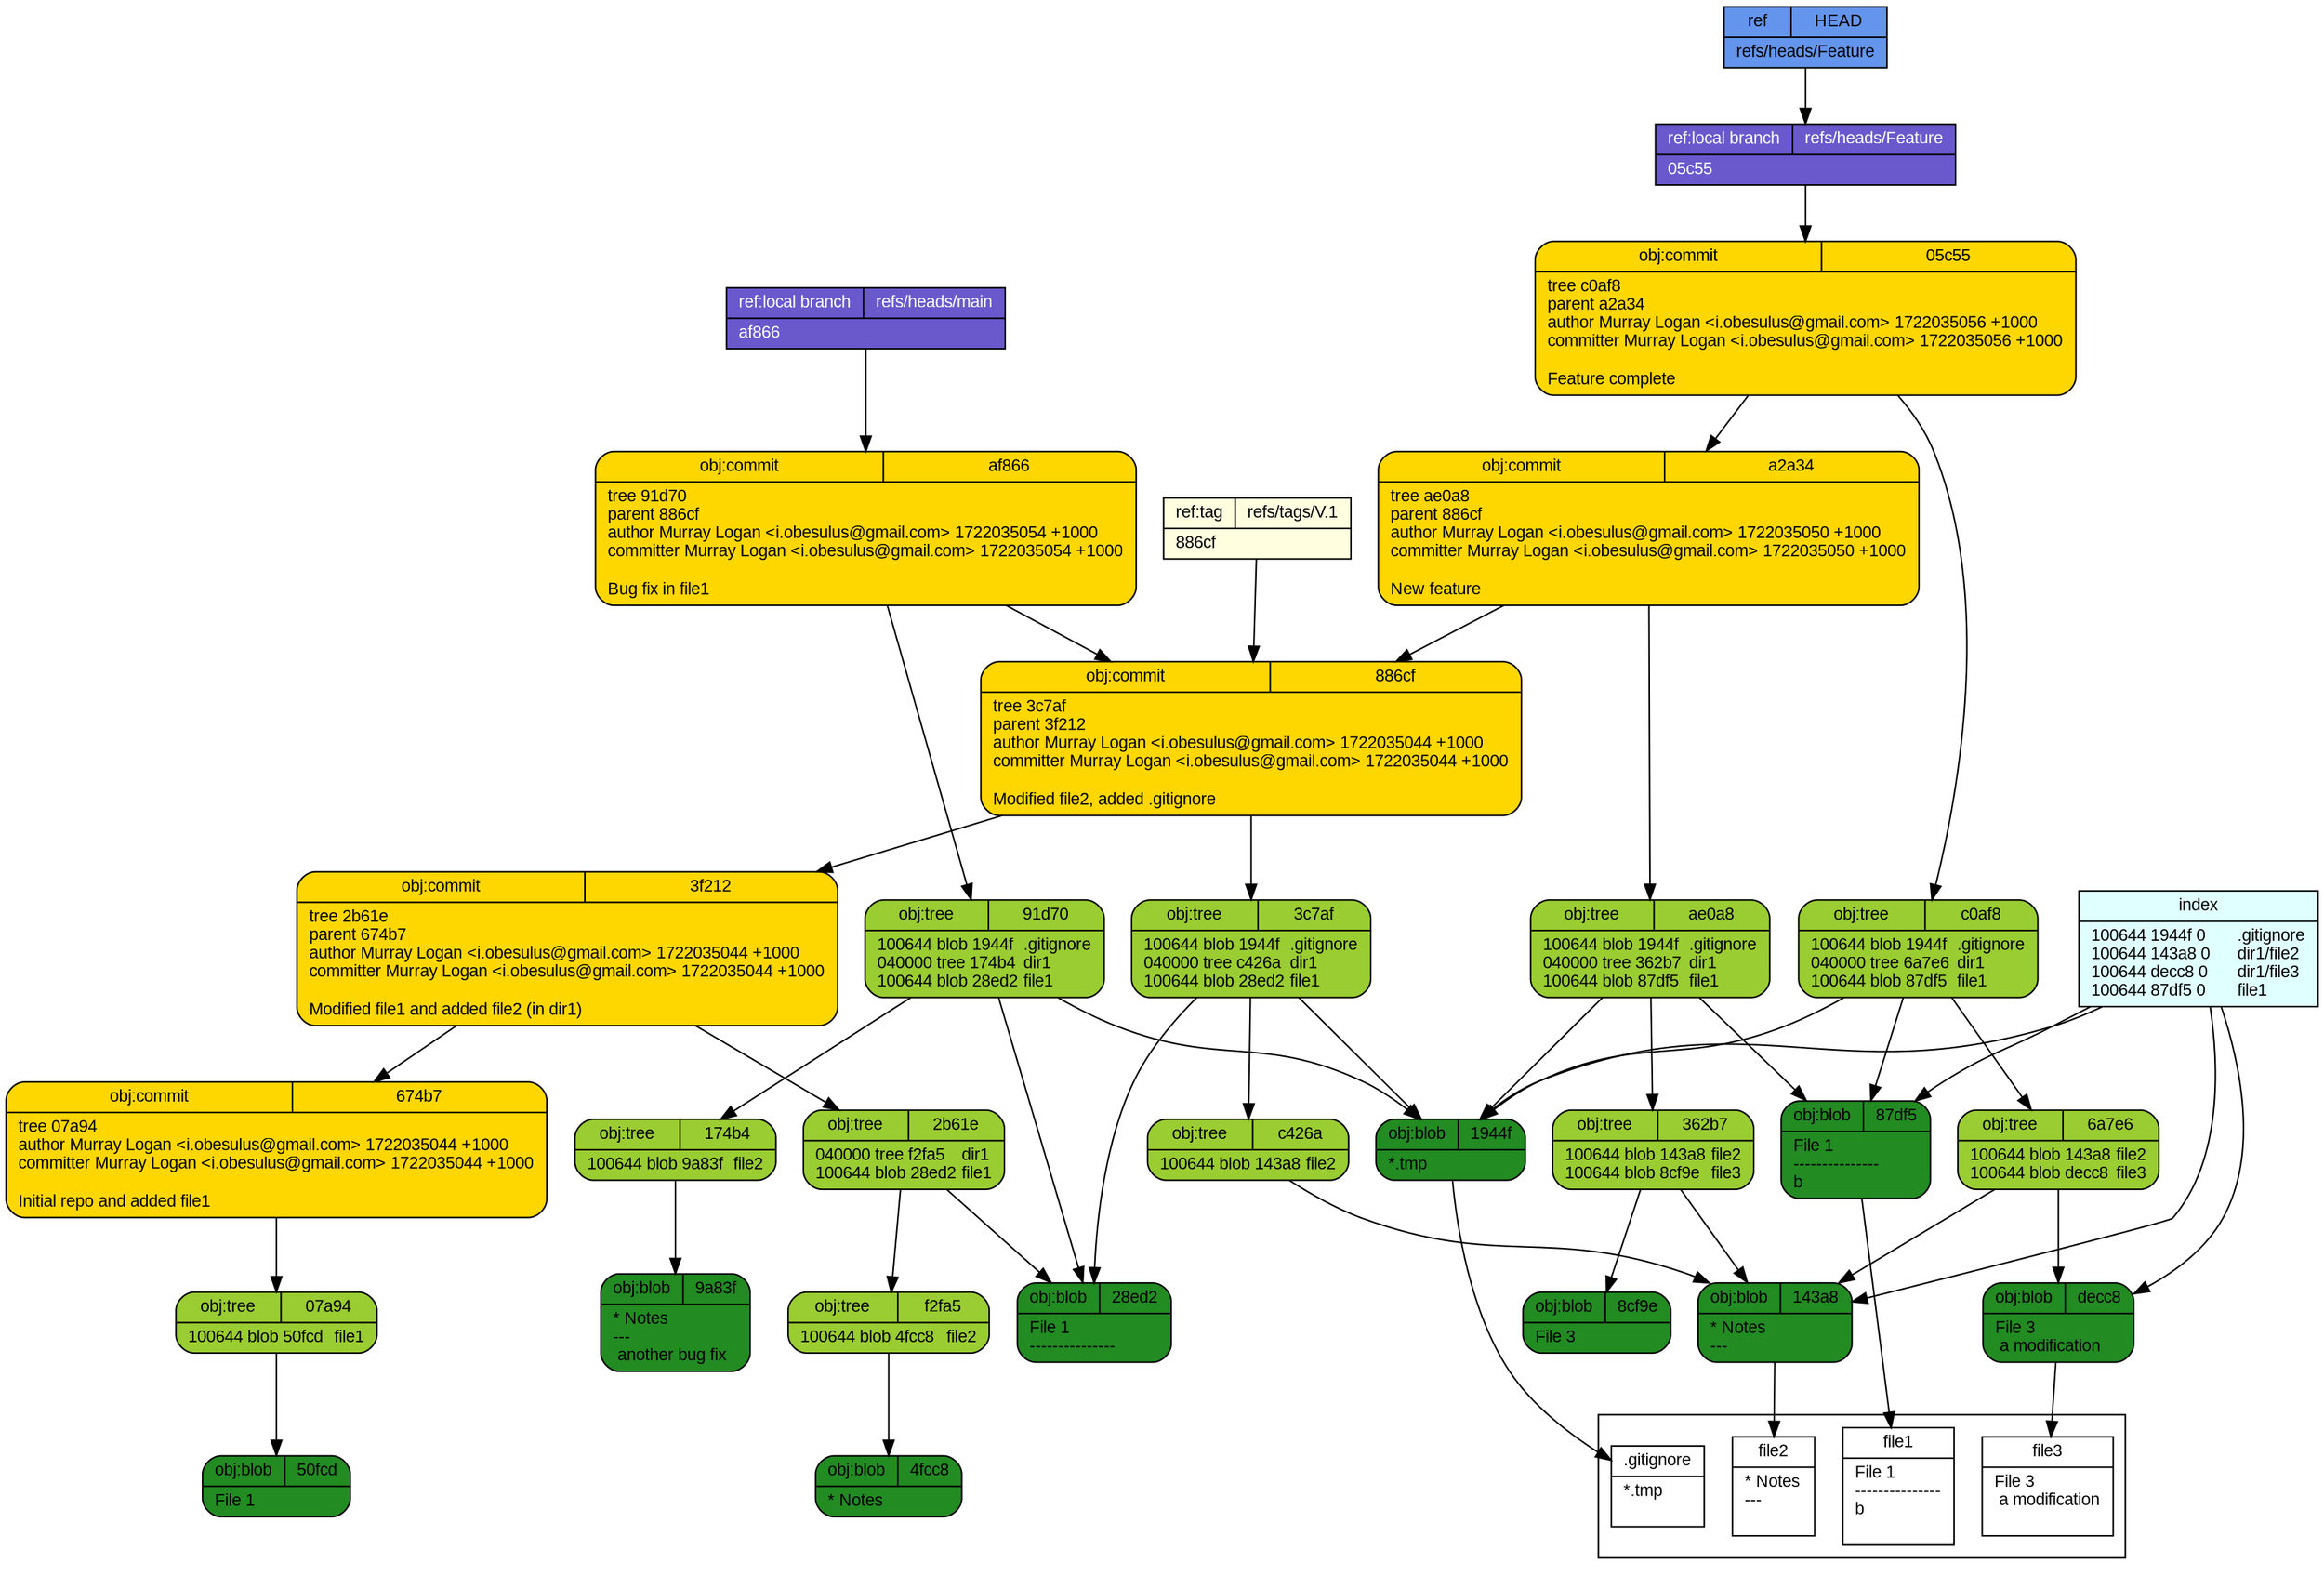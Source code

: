 digraph structs {
  node [shape=record,fontsize=11,fontname="arial"];
  rankdir="TB";
  _3c7af [fillcolor="yellowgreen", style="filled,rounded", label="{{obj:tree|3c7af}|100644\ blob\ 1944f\	\.gitignore\l040000\ tree\ c426a\	dir1\l100644\ blob\ 28ed2\	file1\l}"]  _3c7af -> _1944f
  _3c7af -> _c426a
  _3c7af -> _28ed2
  _c0af8 [fillcolor="yellowgreen", style="filled,rounded", label="{{obj:tree|c0af8}|100644\ blob\ 1944f\	\.gitignore\l040000\ tree\ 6a7e6\	dir1\l100644\ blob\ 87df5\	file1\l}"]  _c0af8 -> _1944f
  _c0af8 -> _6a7e6
  _c0af8 -> _87df5
  _91d70 [fillcolor="yellowgreen", style="filled,rounded", label="{{obj:tree|91d70}|100644\ blob\ 1944f\	\.gitignore\l040000\ tree\ 174b4\	dir1\l100644\ blob\ 28ed2\	file1\l}"]  _91d70 -> _1944f
  _91d70 -> _174b4
  _91d70 -> _28ed2
  _f2fa5 [fillcolor="yellowgreen", style="filled,rounded", label="{{obj:tree|f2fa5}|100644\ blob\ 4fcc8\	file2\l}"]  _f2fa5 -> _4fcc8
  _174b4 [fillcolor="yellowgreen", style="filled,rounded", label="{{obj:tree|174b4}|100644\ blob\ 9a83f\	file2\l}"]  _174b4 -> _9a83f
  _07a94 [fillcolor="yellowgreen", style="filled,rounded", label="{{obj:tree|07a94}|100644\ blob\ 50fcd\	file1\l}"]  _07a94 -> _50fcd
  _af866 [fillcolor="gold", style="filled,rounded", label="{{obj:commit|af866}|tree\ 91d70\lparent\ 886cf\lauthor\ Murray\ Logan\ \<i\.obesulus\@gmail\.com\>\ 1722035054\ \+1000\lcommitter\ Murray\ Logan\ \<i\.obesulus\@gmail\.com\>\ 1722035054\ \+1000\l\lBug\ fix\ in\ file1\l}"]  _af866 -> _91d70
  _af866 -> _886cf
  _50fcd [fillcolor="forestgreen", style="filled,rounded", label="{{obj:blob|50fcd}|File\ 1\l}"]  _8cf9e [fillcolor="forestgreen", style="filled,rounded", label="{{obj:blob|8cf9e}|File\ 3\l}"]  _143a8 [fillcolor="forestgreen", style="filled,rounded", label="{{obj:blob|143a8}|\*\ Notes\l\-\-\-\l}"]  _28ed2 [fillcolor="forestgreen", style="filled,rounded", label="{{obj:blob|28ed2}|File\ 1\l\-\-\-\-\-\-\-\-\-\-\-\-\-\-\-\l}"]  _a2a34 [fillcolor="gold", style="filled,rounded", label="{{obj:commit|a2a34}|tree\ ae0a8\lparent\ 886cf\lauthor\ Murray\ Logan\ \<i\.obesulus\@gmail\.com\>\ 1722035050\ \+1000\lcommitter\ Murray\ Logan\ \<i\.obesulus\@gmail\.com\>\ 1722035050\ \+1000\l\lNew\ feature\l}"]  _a2a34 -> _ae0a8
  _a2a34 -> _886cf
  _886cf [fillcolor="gold", style="filled,rounded", label="{{obj:commit|886cf}|tree\ 3c7af\lparent\ 3f212\lauthor\ Murray\ Logan\ \<i\.obesulus\@gmail\.com\>\ 1722035044\ \+1000\lcommitter\ Murray\ Logan\ \<i\.obesulus\@gmail\.com\>\ 1722035044\ \+1000\l\lModified\ file2\,\ added\ \.gitignore\l}"]  _886cf -> _3c7af
  _886cf -> _3f212
  _3f212 [fillcolor="gold", style="filled,rounded", label="{{obj:commit|3f212}|tree\ 2b61e\lparent\ 674b7\lauthor\ Murray\ Logan\ \<i\.obesulus\@gmail\.com\>\ 1722035044\ \+1000\lcommitter\ Murray\ Logan\ \<i\.obesulus\@gmail\.com\>\ 1722035044\ \+1000\l\lModified\ file1\ and\ added\ file2\ \(in\ dir1\)\l}"]  _3f212 -> _2b61e
  _3f212 -> _674b7
  _674b7 [fillcolor="gold", style="filled,rounded", label="{{obj:commit|674b7}|tree\ 07a94\lauthor\ Murray\ Logan\ \<i\.obesulus\@gmail\.com\>\ 1722035044\ \+1000\lcommitter\ Murray\ Logan\ \<i\.obesulus\@gmail\.com\>\ 1722035044\ \+1000\l\lInitial\ repo\ and\ added\ file1\l}"]  _674b7 -> _07a94
  _2b61e [fillcolor="yellowgreen", style="filled,rounded", label="{{obj:tree|2b61e}|040000\ tree\ f2fa5\	dir1\l100644\ blob\ 28ed2\	file1\l}"]  _2b61e -> _f2fa5
  _2b61e -> _28ed2
  _4fcc8 [fillcolor="forestgreen", style="filled,rounded", label="{{obj:blob|4fcc8}|\*\ Notes\l}"]  _ae0a8 [fillcolor="yellowgreen", style="filled,rounded", label="{{obj:tree|ae0a8}|100644\ blob\ 1944f\	\.gitignore\l040000\ tree\ 362b7\	dir1\l100644\ blob\ 87df5\	file1\l}"]  _ae0a8 -> _1944f
  _ae0a8 -> _362b7
  _ae0a8 -> _87df5
  _05c55 [fillcolor="gold", style="filled,rounded", label="{{obj:commit|05c55}|tree\ c0af8\lparent\ a2a34\lauthor\ Murray\ Logan\ \<i\.obesulus\@gmail\.com\>\ 1722035056\ \+1000\lcommitter\ Murray\ Logan\ \<i\.obesulus\@gmail\.com\>\ 1722035056\ \+1000\l\lFeature\ complete\l}"]  _05c55 -> _c0af8
  _05c55 -> _a2a34
  _9a83f [fillcolor="forestgreen", style="filled,rounded", label="{{obj:blob|9a83f}|\*\ Notes\l\-\-\-\l\ another\ bug\ fix\l}"]  _6a7e6 [fillcolor="yellowgreen", style="filled,rounded", label="{{obj:tree|6a7e6}|100644\ blob\ 143a8\	file2\l100644\ blob\ decc8\	file3\l}"]  _6a7e6 -> _143a8
  _6a7e6 -> _decc8
  _c426a [fillcolor="yellowgreen", style="filled,rounded", label="{{obj:tree|c426a}|100644\ blob\ 143a8\	file2\l}"]  _c426a -> _143a8
  _1944f [fillcolor="forestgreen", style="filled,rounded", label="{{obj:blob|1944f}|\*\.tmp\l}"]  _362b7 [fillcolor="yellowgreen", style="filled,rounded", label="{{obj:tree|362b7}|100644\ blob\ 143a8\	file2\l100644\ blob\ 8cf9e\	file3\l}"]  _362b7 -> _143a8
  _362b7 -> _8cf9e
  _decc8 [fillcolor="forestgreen", style="filled,rounded", label="{{obj:blob|decc8}|File\ 3\l\ a\ modification\l}"]  _87df5 [fillcolor="forestgreen", style="filled,rounded", label="{{obj:blob|87df5}|File\ 1\l\-\-\-\-\-\-\-\-\-\-\-\-\-\-\-\lb\l}"]  _refs___heads___Feature [style=filled, fillcolor=slateblue3, fontcolor = white,  label="{{ref:local branch|refs\/heads\/Feature}|05c55\l}"]
  _refs___heads___Feature -> _05c55
  _refs___heads___main [style=filled, fillcolor=slateblue3, fontcolor = white,  label="{{ref:local branch|refs\/heads\/main}|af866\l}"]
  _refs___heads___main -> _af866
  _refs___tags___V___1 [style=filled, fillcolor=lightyellow, fontcolor = black,  label="{{ref:tag|refs\/tags\/V\.1}|886cf\l}"]
  _refs___tags___V___1 -> _886cf
  _HEAD [style=filled, fillcolor=cornflowerblue, fontcolor=black,  label="{{ref|HEAD}|refs\/heads\/Feature\l}"]
  _HEAD -> _refs___heads___Feature
  index -> _1944f
  index -> _143a8
  index -> _decc8
  index -> _87df5
  index [style=filled, fillcolor=lightcyan, label="{{index}|100644\ 1944f\ 0\	\.gitignore\l100644\ 143a8\ 0\	dir1\/file2\l100644\ decc8\ 0\	dir1\/file3\l100644\ 87df5\ 0\	file1\l}"]
subgraph cluster_1 {rank=sink  _gitignore [fillcolor="white", label="{{.gitignore}|*.tmp\l\l}"] 
  _file2 [fillcolor="white", label="{{file2}|* Notes\l---\l\l}"] 
  _file3 [fillcolor="white", label="{{file3}|File 3\l a modification\l\l}"] 
  _file1 [fillcolor="white", label="{{file1}|File 1\l---------------\lb\l\l}"] 
}
 _1944f -> _gitignore
 _143a8 -> _file2
 _decc8 -> _file3
 _87df5 -> _file1
}
